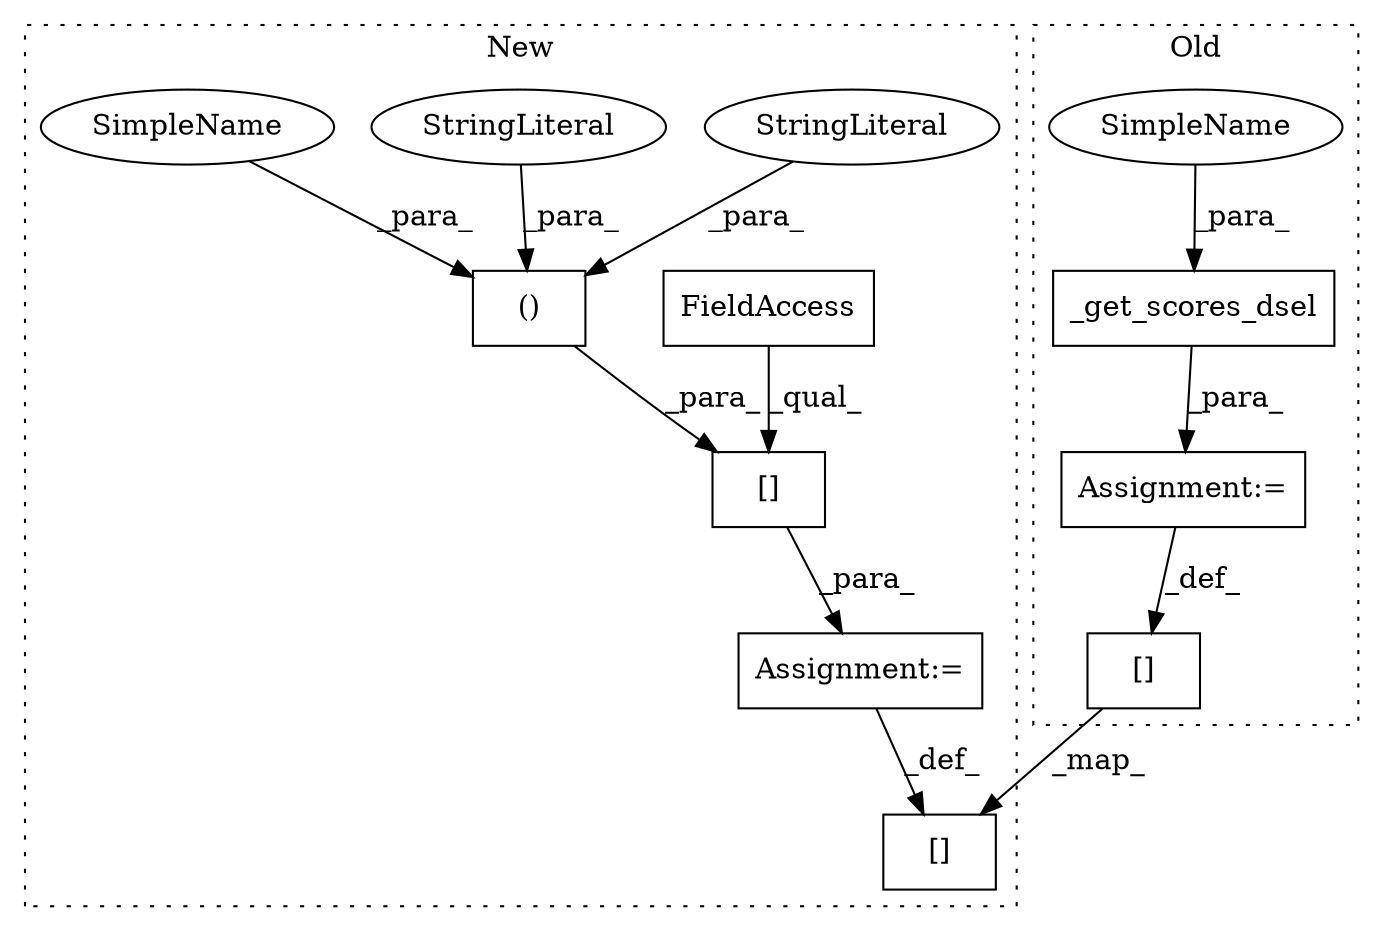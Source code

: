 digraph G {
subgraph cluster0 {
1 [label="_get_scores_dsel" a="32" s="4394,4420" l="17,1" shape="box"];
6 [label="[]" a="2" s="4690,4741" l="13,2" shape="box"];
10 [label="Assignment:=" a="7" s="4653" l="1" shape="box"];
11 [label="SimpleName" a="42" s="4411" l="9" shape="ellipse"];
label = "Old";
style="dotted";
}
subgraph cluster1 {
2 [label="[]" a="2" s="4242,4333" l="24,2" shape="box"];
3 [label="()" a="106" s="4266" l="67" shape="box"];
4 [label="FieldAccess" a="22" s="4242" l="16" shape="box"];
5 [label="[]" a="2" s="4442,4493" l="13,2" shape="box"];
7 [label="StringLiteral" a="45" s="4317" l="16" shape="ellipse"];
8 [label="StringLiteral" a="45" s="4266" l="16" shape="ellipse"];
9 [label="Assignment:=" a="7" s="4241" l="1" shape="box"];
12 [label="SimpleName" a="42" s="4295" l="9" shape="ellipse"];
label = "New";
style="dotted";
}
1 -> 10 [label="_para_"];
2 -> 9 [label="_para_"];
3 -> 2 [label="_para_"];
4 -> 2 [label="_qual_"];
6 -> 5 [label="_map_"];
7 -> 3 [label="_para_"];
8 -> 3 [label="_para_"];
9 -> 5 [label="_def_"];
10 -> 6 [label="_def_"];
11 -> 1 [label="_para_"];
12 -> 3 [label="_para_"];
}